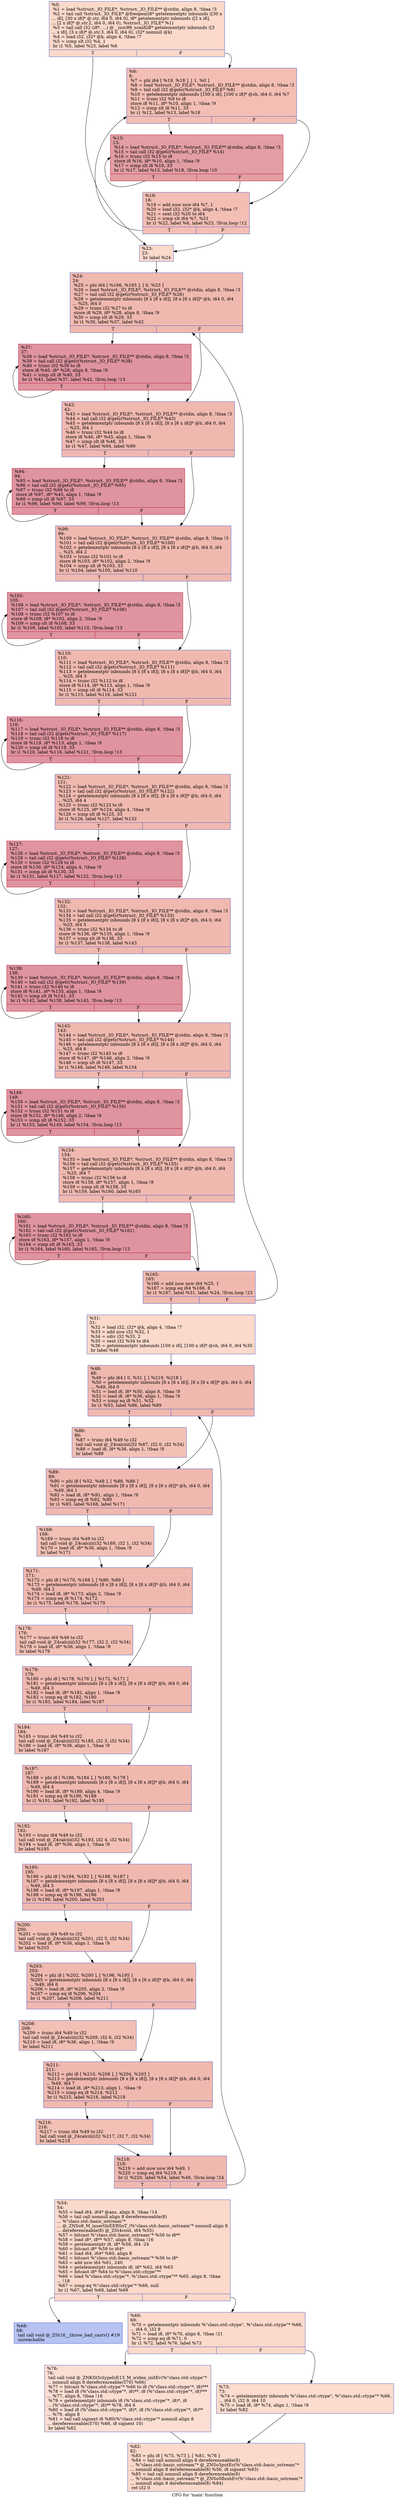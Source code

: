 digraph "CFG for 'main' function" {
	label="CFG for 'main' function";

	Node0x560f1a51ac30 [shape=record,color="#3d50c3ff", style=filled, fillcolor="#f7a88970",label="{%0:\l  %1 = load %struct._IO_FILE*, %struct._IO_FILE** @stdin, align 8, !tbaa !3\l  %2 = tail call %struct._IO_FILE* @freopen(i8* getelementptr inbounds ([30 x\l... i8], [30 x i8]* @.str, i64 0, i64 0), i8* getelementptr inbounds ([2 x i8],\l... [2 x i8]* @.str.2, i64 0, i64 0), %struct._IO_FILE* %1)\l  %3 = tail call i32 (i8*, ...) @__isoc99_scanf(i8* getelementptr inbounds ([3\l... x i8], [3 x i8]* @.str.3, i64 0, i64 0), i32* nonnull @k)\l  %4 = load i32, i32* @k, align 4, !tbaa !7\l  %5 = icmp slt i32 %4, 1\l  br i1 %5, label %23, label %6\l|{<s0>T|<s1>F}}"];
	Node0x560f1a51ac30:s0 -> Node0x560f1a51b450;
	Node0x560f1a51ac30:s1 -> Node0x560f1a51b4a0;
	Node0x560f1a51b4a0 [shape=record,color="#3d50c3ff", style=filled, fillcolor="#e36c5570",label="{%6:\l6:                                                \l  %7 = phi i64 [ %19, %18 ], [ 1, %0 ]\l  %8 = load %struct._IO_FILE*, %struct._IO_FILE** @stdin, align 8, !tbaa !3\l  %9 = tail call i32 @getc(%struct._IO_FILE* %8)\l  %10 = getelementptr inbounds [100 x i8], [100 x i8]* @ch, i64 0, i64 %7\l  %11 = trunc i32 %9 to i8\l  store i8 %11, i8* %10, align 1, !tbaa !9\l  %12 = icmp slt i8 %11, 33\l  br i1 %12, label %13, label %18\l|{<s0>T|<s1>F}}"];
	Node0x560f1a51b4a0:s0 -> Node0x560f1a526df0;
	Node0x560f1a51b4a0:s1 -> Node0x560f1a51b5a0;
	Node0x560f1a526df0 [shape=record,color="#b70d28ff", style=filled, fillcolor="#be242e70",label="{%13:\l13:                                               \l  %14 = load %struct._IO_FILE*, %struct._IO_FILE** @stdin, align 8, !tbaa !3\l  %15 = tail call i32 @getc(%struct._IO_FILE* %14)\l  %16 = trunc i32 %15 to i8\l  store i8 %16, i8* %10, align 1, !tbaa !9\l  %17 = icmp slt i8 %16, 33\l  br i1 %17, label %13, label %18, !llvm.loop !10\l|{<s0>T|<s1>F}}"];
	Node0x560f1a526df0:s0 -> Node0x560f1a526df0;
	Node0x560f1a526df0:s1 -> Node0x560f1a51b5a0;
	Node0x560f1a51b5a0 [shape=record,color="#3d50c3ff", style=filled, fillcolor="#e36c5570",label="{%18:\l18:                                               \l  %19 = add nuw nsw i64 %7, 1\l  %20 = load i32, i32* @k, align 4, !tbaa !7\l  %21 = sext i32 %20 to i64\l  %22 = icmp slt i64 %7, %21\l  br i1 %22, label %6, label %23, !llvm.loop !12\l|{<s0>T|<s1>F}}"];
	Node0x560f1a51b5a0:s0 -> Node0x560f1a51b4a0;
	Node0x560f1a51b5a0:s1 -> Node0x560f1a51b450;
	Node0x560f1a51b450 [shape=record,color="#3d50c3ff", style=filled, fillcolor="#f7a88970",label="{%23:\l23:                                               \l  br label %24\l}"];
	Node0x560f1a51b450 -> Node0x560f1a5276c0;
	Node0x560f1a5276c0 [shape=record,color="#3d50c3ff", style=filled, fillcolor="#de614d70",label="{%24:\l24:                                               \l  %25 = phi i64 [ %166, %165 ], [ 0, %23 ]\l  %26 = load %struct._IO_FILE*, %struct._IO_FILE** @stdin, align 8, !tbaa !3\l  %27 = tail call i32 @getc(%struct._IO_FILE* %26)\l  %28 = getelementptr inbounds [8 x [8 x i8]], [8 x [8 x i8]]* @b, i64 0, i64\l... %25, i64 0\l  %29 = trunc i32 %27 to i8\l  store i8 %29, i8* %28, align 8, !tbaa !9\l  %30 = icmp slt i8 %29, 33\l  br i1 %30, label %37, label %42\l|{<s0>T|<s1>F}}"];
	Node0x560f1a5276c0:s0 -> Node0x560f1a527c50;
	Node0x560f1a5276c0:s1 -> Node0x560f1a527ca0;
	Node0x560f1a527da0 [shape=record,color="#3d50c3ff", style=filled, fillcolor="#f7a88970",label="{%31:\l31:                                               \l  %32 = load i32, i32* @k, align 4, !tbaa !7\l  %33 = add nsw i32 %32, 1\l  %34 = sdiv i32 %33, 2\l  %35 = sext i32 %34 to i64\l  %36 = getelementptr inbounds [100 x i8], [100 x i8]* @ch, i64 0, i64 %35\l  br label %48\l}"];
	Node0x560f1a527da0 -> Node0x560f1a5280b0;
	Node0x560f1a527c50 [shape=record,color="#b70d28ff", style=filled, fillcolor="#b70d2870",label="{%37:\l37:                                               \l  %38 = load %struct._IO_FILE*, %struct._IO_FILE** @stdin, align 8, !tbaa !3\l  %39 = tail call i32 @getc(%struct._IO_FILE* %38)\l  %40 = trunc i32 %39 to i8\l  store i8 %40, i8* %28, align 8, !tbaa !9\l  %41 = icmp slt i8 %40, 33\l  br i1 %41, label %37, label %42, !llvm.loop !13\l|{<s0>T|<s1>F}}"];
	Node0x560f1a527c50:s0 -> Node0x560f1a527c50;
	Node0x560f1a527c50:s1 -> Node0x560f1a527ca0;
	Node0x560f1a527ca0 [shape=record,color="#3d50c3ff", style=filled, fillcolor="#de614d70",label="{%42:\l42:                                               \l  %43 = load %struct._IO_FILE*, %struct._IO_FILE** @stdin, align 8, !tbaa !3\l  %44 = tail call i32 @getc(%struct._IO_FILE* %43)\l  %45 = getelementptr inbounds [8 x [8 x i8]], [8 x [8 x i8]]* @b, i64 0, i64\l... %25, i64 1\l  %46 = trunc i32 %44 to i8\l  store i8 %46, i8* %45, align 1, !tbaa !9\l  %47 = icmp slt i8 %46, 33\l  br i1 %47, label %94, label %99\l|{<s0>T|<s1>F}}"];
	Node0x560f1a527ca0:s0 -> Node0x560f1a529180;
	Node0x560f1a527ca0:s1 -> Node0x560f1a5291d0;
	Node0x560f1a5280b0 [shape=record,color="#3d50c3ff", style=filled, fillcolor="#de614d70",label="{%48:\l48:                                               \l  %49 = phi i64 [ 0, %31 ], [ %219, %218 ]\l  %50 = getelementptr inbounds [8 x [8 x i8]], [8 x [8 x i8]]* @b, i64 0, i64\l... %49, i64 0\l  %51 = load i8, i8* %50, align 8, !tbaa !9\l  %52 = load i8, i8* %36, align 1, !tbaa !9\l  %53 = icmp eq i8 %51, %52\l  br i1 %53, label %86, label %89\l|{<s0>T|<s1>F}}"];
	Node0x560f1a5280b0:s0 -> Node0x560f1a529620;
	Node0x560f1a5280b0:s1 -> Node0x560f1a529670;
	Node0x560f1a529770 [shape=record,color="#3d50c3ff", style=filled, fillcolor="#f7a88970",label="{%54:\l54:                                               \l  %55 = load i64, i64* @ans, align 8, !tbaa !14\l  %56 = tail call nonnull align 8 dereferenceable(8)\l... %\"class.std::basic_ostream\"*\l... @_ZNSo9_M_insertIxEERSoT_(%\"class.std::basic_ostream\"* nonnull align 8\l... dereferenceable(8) @_ZSt4cout, i64 %55)\l  %57 = bitcast %\"class.std::basic_ostream\"* %56 to i8**\l  %58 = load i8*, i8** %57, align 8, !tbaa !16\l  %59 = getelementptr i8, i8* %58, i64 -24\l  %60 = bitcast i8* %59 to i64*\l  %61 = load i64, i64* %60, align 8\l  %62 = bitcast %\"class.std::basic_ostream\"* %56 to i8*\l  %63 = add nsw i64 %61, 240\l  %64 = getelementptr inbounds i8, i8* %62, i64 %63\l  %65 = bitcast i8* %64 to %\"class.std::ctype\"**\l  %66 = load %\"class.std::ctype\"*, %\"class.std::ctype\"** %65, align 8, !tbaa\l... !18\l  %67 = icmp eq %\"class.std::ctype\"* %66, null\l  br i1 %67, label %68, label %69\l|{<s0>T|<s1>F}}"];
	Node0x560f1a529770:s0 -> Node0x560f1a52b820;
	Node0x560f1a529770:s1 -> Node0x560f1a52b8b0;
	Node0x560f1a52b820 [shape=record,color="#3d50c3ff", style=filled, fillcolor="#5977e370",label="{%68:\l68:                                               \l  tail call void @_ZSt16__throw_bad_castv() #19\l  unreachable\l}"];
	Node0x560f1a52b8b0 [shape=record,color="#3d50c3ff", style=filled, fillcolor="#f7a88970",label="{%69:\l69:                                               \l  %70 = getelementptr inbounds %\"class.std::ctype\", %\"class.std::ctype\"* %66,\l... i64 0, i32 8\l  %71 = load i8, i8* %70, align 8, !tbaa !21\l  %72 = icmp eq i8 %71, 0\l  br i1 %72, label %76, label %73\l|{<s0>T|<s1>F}}"];
	Node0x560f1a52b8b0:s0 -> Node0x560f1a52bed0;
	Node0x560f1a52b8b0:s1 -> Node0x560f1a52bf60;
	Node0x560f1a52bf60 [shape=record,color="#3d50c3ff", style=filled, fillcolor="#f7af9170",label="{%73:\l73:                                               \l  %74 = getelementptr inbounds %\"class.std::ctype\", %\"class.std::ctype\"* %66,\l... i64 0, i32 9, i64 10\l  %75 = load i8, i8* %74, align 1, !tbaa !9\l  br label %82\l}"];
	Node0x560f1a52bf60 -> Node0x560f1a52c1f0;
	Node0x560f1a52bed0 [shape=record,color="#3d50c3ff", style=filled, fillcolor="#f7b59970",label="{%76:\l76:                                               \l  tail call void @_ZNKSt5ctypeIcE13_M_widen_initEv(%\"class.std::ctype\"*\l... nonnull align 8 dereferenceable(570) %66)\l  %77 = bitcast %\"class.std::ctype\"* %66 to i8 (%\"class.std::ctype\"*, i8)***\l  %78 = load i8 (%\"class.std::ctype\"*, i8)**, i8 (%\"class.std::ctype\"*, i8)***\l... %77, align 8, !tbaa !16\l  %79 = getelementptr inbounds i8 (%\"class.std::ctype\"*, i8)*, i8\l... (%\"class.std::ctype\"*, i8)** %78, i64 6\l  %80 = load i8 (%\"class.std::ctype\"*, i8)*, i8 (%\"class.std::ctype\"*, i8)**\l... %79, align 8\l  %81 = tail call signext i8 %80(%\"class.std::ctype\"* nonnull align 8\l... dereferenceable(570) %66, i8 signext 10)\l  br label %82\l}"];
	Node0x560f1a52bed0 -> Node0x560f1a52c1f0;
	Node0x560f1a52c1f0 [shape=record,color="#3d50c3ff", style=filled, fillcolor="#f7a88970",label="{%82:\l82:                                               \l  %83 = phi i8 [ %75, %73 ], [ %81, %76 ]\l  %84 = tail call nonnull align 8 dereferenceable(8)\l... %\"class.std::basic_ostream\"* @_ZNSo3putEc(%\"class.std::basic_ostream\"*\l... nonnull align 8 dereferenceable(8) %56, i8 signext %83)\l  %85 = tail call nonnull align 8 dereferenceable(8)\l... %\"class.std::basic_ostream\"* @_ZNSo5flushEv(%\"class.std::basic_ostream\"*\l... nonnull align 8 dereferenceable(8) %84)\l  ret i32 0\l}"];
	Node0x560f1a529620 [shape=record,color="#3d50c3ff", style=filled, fillcolor="#e5705870",label="{%86:\l86:                                               \l  %87 = trunc i64 %49 to i32\l  tail call void @_Z4calciii(i32 %87, i32 0, i32 %34)\l  %88 = load i8, i8* %36, align 1, !tbaa !9\l  br label %89\l}"];
	Node0x560f1a529620 -> Node0x560f1a529670;
	Node0x560f1a529670 [shape=record,color="#3d50c3ff", style=filled, fillcolor="#de614d70",label="{%89:\l89:                                               \l  %90 = phi i8 [ %52, %48 ], [ %88, %86 ]\l  %91 = getelementptr inbounds [8 x [8 x i8]], [8 x [8 x i8]]* @b, i64 0, i64\l... %49, i64 1\l  %92 = load i8, i8* %91, align 1, !tbaa !9\l  %93 = icmp eq i8 %92, %90\l  br i1 %93, label %168, label %171\l|{<s0>T|<s1>F}}"];
	Node0x560f1a529670:s0 -> Node0x560f1a52da00;
	Node0x560f1a529670:s1 -> Node0x560f1a52da50;
	Node0x560f1a529180 [shape=record,color="#b70d28ff", style=filled, fillcolor="#b70d2870",label="{%94:\l94:                                               \l  %95 = load %struct._IO_FILE*, %struct._IO_FILE** @stdin, align 8, !tbaa !3\l  %96 = tail call i32 @getc(%struct._IO_FILE* %95)\l  %97 = trunc i32 %96 to i8\l  store i8 %97, i8* %45, align 1, !tbaa !9\l  %98 = icmp slt i8 %97, 33\l  br i1 %98, label %94, label %99, !llvm.loop !13\l|{<s0>T|<s1>F}}"];
	Node0x560f1a529180:s0 -> Node0x560f1a529180;
	Node0x560f1a529180:s1 -> Node0x560f1a5291d0;
	Node0x560f1a5291d0 [shape=record,color="#3d50c3ff", style=filled, fillcolor="#de614d70",label="{%99:\l99:                                               \l  %100 = load %struct._IO_FILE*, %struct._IO_FILE** @stdin, align 8, !tbaa !3\l  %101 = tail call i32 @getc(%struct._IO_FILE* %100)\l  %102 = getelementptr inbounds [8 x [8 x i8]], [8 x [8 x i8]]* @b, i64 0, i64\l... %25, i64 2\l  %103 = trunc i32 %101 to i8\l  store i8 %103, i8* %102, align 2, !tbaa !9\l  %104 = icmp slt i8 %103, 33\l  br i1 %104, label %105, label %110\l|{<s0>T|<s1>F}}"];
	Node0x560f1a5291d0:s0 -> Node0x560f1a52e8d0;
	Node0x560f1a5291d0:s1 -> Node0x560f1a52e920;
	Node0x560f1a52e8d0 [shape=record,color="#b70d28ff", style=filled, fillcolor="#b70d2870",label="{%105:\l105:                                              \l  %106 = load %struct._IO_FILE*, %struct._IO_FILE** @stdin, align 8, !tbaa !3\l  %107 = tail call i32 @getc(%struct._IO_FILE* %106)\l  %108 = trunc i32 %107 to i8\l  store i8 %108, i8* %102, align 2, !tbaa !9\l  %109 = icmp slt i8 %108, 33\l  br i1 %109, label %105, label %110, !llvm.loop !13\l|{<s0>T|<s1>F}}"];
	Node0x560f1a52e8d0:s0 -> Node0x560f1a52e8d0;
	Node0x560f1a52e8d0:s1 -> Node0x560f1a52e920;
	Node0x560f1a52e920 [shape=record,color="#3d50c3ff", style=filled, fillcolor="#de614d70",label="{%110:\l110:                                              \l  %111 = load %struct._IO_FILE*, %struct._IO_FILE** @stdin, align 8, !tbaa !3\l  %112 = tail call i32 @getc(%struct._IO_FILE* %111)\l  %113 = getelementptr inbounds [8 x [8 x i8]], [8 x [8 x i8]]* @b, i64 0, i64\l... %25, i64 3\l  %114 = trunc i32 %112 to i8\l  store i8 %114, i8* %113, align 1, !tbaa !9\l  %115 = icmp slt i8 %114, 33\l  br i1 %115, label %116, label %121\l|{<s0>T|<s1>F}}"];
	Node0x560f1a52e920:s0 -> Node0x560f1a52f190;
	Node0x560f1a52e920:s1 -> Node0x560f1a52f1e0;
	Node0x560f1a52f190 [shape=record,color="#b70d28ff", style=filled, fillcolor="#b70d2870",label="{%116:\l116:                                              \l  %117 = load %struct._IO_FILE*, %struct._IO_FILE** @stdin, align 8, !tbaa !3\l  %118 = tail call i32 @getc(%struct._IO_FILE* %117)\l  %119 = trunc i32 %118 to i8\l  store i8 %119, i8* %113, align 1, !tbaa !9\l  %120 = icmp slt i8 %119, 33\l  br i1 %120, label %116, label %121, !llvm.loop !13\l|{<s0>T|<s1>F}}"];
	Node0x560f1a52f190:s0 -> Node0x560f1a52f190;
	Node0x560f1a52f190:s1 -> Node0x560f1a52f1e0;
	Node0x560f1a52f1e0 [shape=record,color="#3d50c3ff", style=filled, fillcolor="#de614d70",label="{%121:\l121:                                              \l  %122 = load %struct._IO_FILE*, %struct._IO_FILE** @stdin, align 8, !tbaa !3\l  %123 = tail call i32 @getc(%struct._IO_FILE* %122)\l  %124 = getelementptr inbounds [8 x [8 x i8]], [8 x [8 x i8]]* @b, i64 0, i64\l... %25, i64 4\l  %125 = trunc i32 %123 to i8\l  store i8 %125, i8* %124, align 4, !tbaa !9\l  %126 = icmp slt i8 %125, 33\l  br i1 %126, label %127, label %132\l|{<s0>T|<s1>F}}"];
	Node0x560f1a52f1e0:s0 -> Node0x560f1a52fa50;
	Node0x560f1a52f1e0:s1 -> Node0x560f1a52faa0;
	Node0x560f1a52fa50 [shape=record,color="#b70d28ff", style=filled, fillcolor="#b70d2870",label="{%127:\l127:                                              \l  %128 = load %struct._IO_FILE*, %struct._IO_FILE** @stdin, align 8, !tbaa !3\l  %129 = tail call i32 @getc(%struct._IO_FILE* %128)\l  %130 = trunc i32 %129 to i8\l  store i8 %130, i8* %124, align 4, !tbaa !9\l  %131 = icmp slt i8 %130, 33\l  br i1 %131, label %127, label %132, !llvm.loop !13\l|{<s0>T|<s1>F}}"];
	Node0x560f1a52fa50:s0 -> Node0x560f1a52fa50;
	Node0x560f1a52fa50:s1 -> Node0x560f1a52faa0;
	Node0x560f1a52faa0 [shape=record,color="#3d50c3ff", style=filled, fillcolor="#de614d70",label="{%132:\l132:                                              \l  %133 = load %struct._IO_FILE*, %struct._IO_FILE** @stdin, align 8, !tbaa !3\l  %134 = tail call i32 @getc(%struct._IO_FILE* %133)\l  %135 = getelementptr inbounds [8 x [8 x i8]], [8 x [8 x i8]]* @b, i64 0, i64\l... %25, i64 5\l  %136 = trunc i32 %134 to i8\l  store i8 %136, i8* %135, align 1, !tbaa !9\l  %137 = icmp slt i8 %136, 33\l  br i1 %137, label %138, label %143\l|{<s0>T|<s1>F}}"];
	Node0x560f1a52faa0:s0 -> Node0x560f1a4fd500;
	Node0x560f1a52faa0:s1 -> Node0x560f1a4fd550;
	Node0x560f1a4fd500 [shape=record,color="#b70d28ff", style=filled, fillcolor="#b70d2870",label="{%138:\l138:                                              \l  %139 = load %struct._IO_FILE*, %struct._IO_FILE** @stdin, align 8, !tbaa !3\l  %140 = tail call i32 @getc(%struct._IO_FILE* %139)\l  %141 = trunc i32 %140 to i8\l  store i8 %141, i8* %135, align 1, !tbaa !9\l  %142 = icmp slt i8 %141, 33\l  br i1 %142, label %138, label %143, !llvm.loop !13\l|{<s0>T|<s1>F}}"];
	Node0x560f1a4fd500:s0 -> Node0x560f1a4fd500;
	Node0x560f1a4fd500:s1 -> Node0x560f1a4fd550;
	Node0x560f1a4fd550 [shape=record,color="#3d50c3ff", style=filled, fillcolor="#de614d70",label="{%143:\l143:                                              \l  %144 = load %struct._IO_FILE*, %struct._IO_FILE** @stdin, align 8, !tbaa !3\l  %145 = tail call i32 @getc(%struct._IO_FILE* %144)\l  %146 = getelementptr inbounds [8 x [8 x i8]], [8 x [8 x i8]]* @b, i64 0, i64\l... %25, i64 6\l  %147 = trunc i32 %145 to i8\l  store i8 %147, i8* %146, align 2, !tbaa !9\l  %148 = icmp slt i8 %147, 33\l  br i1 %148, label %149, label %154\l|{<s0>T|<s1>F}}"];
	Node0x560f1a4fd550:s0 -> Node0x560f1a531440;
	Node0x560f1a4fd550:s1 -> Node0x560f1a531490;
	Node0x560f1a531440 [shape=record,color="#b70d28ff", style=filled, fillcolor="#b70d2870",label="{%149:\l149:                                              \l  %150 = load %struct._IO_FILE*, %struct._IO_FILE** @stdin, align 8, !tbaa !3\l  %151 = tail call i32 @getc(%struct._IO_FILE* %150)\l  %152 = trunc i32 %151 to i8\l  store i8 %152, i8* %146, align 2, !tbaa !9\l  %153 = icmp slt i8 %152, 33\l  br i1 %153, label %149, label %154, !llvm.loop !13\l|{<s0>T|<s1>F}}"];
	Node0x560f1a531440:s0 -> Node0x560f1a531440;
	Node0x560f1a531440:s1 -> Node0x560f1a531490;
	Node0x560f1a531490 [shape=record,color="#3d50c3ff", style=filled, fillcolor="#de614d70",label="{%154:\l154:                                              \l  %155 = load %struct._IO_FILE*, %struct._IO_FILE** @stdin, align 8, !tbaa !3\l  %156 = tail call i32 @getc(%struct._IO_FILE* %155)\l  %157 = getelementptr inbounds [8 x [8 x i8]], [8 x [8 x i8]]* @b, i64 0, i64\l... %25, i64 7\l  %158 = trunc i32 %156 to i8\l  store i8 %158, i8* %157, align 1, !tbaa !9\l  %159 = icmp slt i8 %158, 33\l  br i1 %159, label %160, label %165\l|{<s0>T|<s1>F}}"];
	Node0x560f1a531490:s0 -> Node0x560f1a531d00;
	Node0x560f1a531490:s1 -> Node0x560f1a527780;
	Node0x560f1a531d00 [shape=record,color="#b70d28ff", style=filled, fillcolor="#b70d2870",label="{%160:\l160:                                              \l  %161 = load %struct._IO_FILE*, %struct._IO_FILE** @stdin, align 8, !tbaa !3\l  %162 = tail call i32 @getc(%struct._IO_FILE* %161)\l  %163 = trunc i32 %162 to i8\l  store i8 %163, i8* %157, align 1, !tbaa !9\l  %164 = icmp slt i8 %163, 33\l  br i1 %164, label %160, label %165, !llvm.loop !13\l|{<s0>T|<s1>F}}"];
	Node0x560f1a531d00:s0 -> Node0x560f1a531d00;
	Node0x560f1a531d00:s1 -> Node0x560f1a527780;
	Node0x560f1a527780 [shape=record,color="#3d50c3ff", style=filled, fillcolor="#de614d70",label="{%165:\l165:                                              \l  %166 = add nuw nsw i64 %25, 1\l  %167 = icmp eq i64 %166, 8\l  br i1 %167, label %31, label %24, !llvm.loop !23\l|{<s0>T|<s1>F}}"];
	Node0x560f1a527780:s0 -> Node0x560f1a527da0;
	Node0x560f1a527780:s1 -> Node0x560f1a5276c0;
	Node0x560f1a52da00 [shape=record,color="#3d50c3ff", style=filled, fillcolor="#e5705870",label="{%168:\l168:                                              \l  %169 = trunc i64 %49 to i32\l  tail call void @_Z4calciii(i32 %169, i32 1, i32 %34)\l  %170 = load i8, i8* %36, align 1, !tbaa !9\l  br label %171\l}"];
	Node0x560f1a52da00 -> Node0x560f1a52da50;
	Node0x560f1a52da50 [shape=record,color="#3d50c3ff", style=filled, fillcolor="#de614d70",label="{%171:\l171:                                              \l  %172 = phi i8 [ %170, %168 ], [ %90, %89 ]\l  %173 = getelementptr inbounds [8 x [8 x i8]], [8 x [8 x i8]]* @b, i64 0, i64\l... %49, i64 2\l  %174 = load i8, i8* %173, align 2, !tbaa !9\l  %175 = icmp eq i8 %174, %172\l  br i1 %175, label %176, label %179\l|{<s0>T|<s1>F}}"];
	Node0x560f1a52da50:s0 -> Node0x560f1a4fdb10;
	Node0x560f1a52da50:s1 -> Node0x560f1a4fdb60;
	Node0x560f1a4fdb10 [shape=record,color="#3d50c3ff", style=filled, fillcolor="#e5705870",label="{%176:\l176:                                              \l  %177 = trunc i64 %49 to i32\l  tail call void @_Z4calciii(i32 %177, i32 2, i32 %34)\l  %178 = load i8, i8* %36, align 1, !tbaa !9\l  br label %179\l}"];
	Node0x560f1a4fdb10 -> Node0x560f1a4fdb60;
	Node0x560f1a4fdb60 [shape=record,color="#3d50c3ff", style=filled, fillcolor="#de614d70",label="{%179:\l179:                                              \l  %180 = phi i8 [ %178, %176 ], [ %172, %171 ]\l  %181 = getelementptr inbounds [8 x [8 x i8]], [8 x [8 x i8]]* @b, i64 0, i64\l... %49, i64 3\l  %182 = load i8, i8* %181, align 1, !tbaa !9\l  %183 = icmp eq i8 %182, %180\l  br i1 %183, label %184, label %187\l|{<s0>T|<s1>F}}"];
	Node0x560f1a4fdb60:s0 -> Node0x560f1a518840;
	Node0x560f1a4fdb60:s1 -> Node0x560f1a518890;
	Node0x560f1a518840 [shape=record,color="#3d50c3ff", style=filled, fillcolor="#e5705870",label="{%184:\l184:                                              \l  %185 = trunc i64 %49 to i32\l  tail call void @_Z4calciii(i32 %185, i32 3, i32 %34)\l  %186 = load i8, i8* %36, align 1, !tbaa !9\l  br label %187\l}"];
	Node0x560f1a518840 -> Node0x560f1a518890;
	Node0x560f1a518890 [shape=record,color="#3d50c3ff", style=filled, fillcolor="#de614d70",label="{%187:\l187:                                              \l  %188 = phi i8 [ %186, %184 ], [ %180, %179 ]\l  %189 = getelementptr inbounds [8 x [8 x i8]], [8 x [8 x i8]]* @b, i64 0, i64\l... %49, i64 4\l  %190 = load i8, i8* %189, align 4, !tbaa !9\l  %191 = icmp eq i8 %190, %188\l  br i1 %191, label %192, label %195\l|{<s0>T|<s1>F}}"];
	Node0x560f1a518890:s0 -> Node0x560f1a518ea0;
	Node0x560f1a518890:s1 -> Node0x560f1a518ef0;
	Node0x560f1a518ea0 [shape=record,color="#3d50c3ff", style=filled, fillcolor="#e5705870",label="{%192:\l192:                                              \l  %193 = trunc i64 %49 to i32\l  tail call void @_Z4calciii(i32 %193, i32 4, i32 %34)\l  %194 = load i8, i8* %36, align 1, !tbaa !9\l  br label %195\l}"];
	Node0x560f1a518ea0 -> Node0x560f1a518ef0;
	Node0x560f1a518ef0 [shape=record,color="#3d50c3ff", style=filled, fillcolor="#de614d70",label="{%195:\l195:                                              \l  %196 = phi i8 [ %194, %192 ], [ %188, %187 ]\l  %197 = getelementptr inbounds [8 x [8 x i8]], [8 x [8 x i8]]* @b, i64 0, i64\l... %49, i64 5\l  %198 = load i8, i8* %197, align 1, !tbaa !9\l  %199 = icmp eq i8 %198, %196\l  br i1 %199, label %200, label %203\l|{<s0>T|<s1>F}}"];
	Node0x560f1a518ef0:s0 -> Node0x560f1a519500;
	Node0x560f1a518ef0:s1 -> Node0x560f1a519550;
	Node0x560f1a519500 [shape=record,color="#3d50c3ff", style=filled, fillcolor="#e5705870",label="{%200:\l200:                                              \l  %201 = trunc i64 %49 to i32\l  tail call void @_Z4calciii(i32 %201, i32 5, i32 %34)\l  %202 = load i8, i8* %36, align 1, !tbaa !9\l  br label %203\l}"];
	Node0x560f1a519500 -> Node0x560f1a519550;
	Node0x560f1a519550 [shape=record,color="#3d50c3ff", style=filled, fillcolor="#de614d70",label="{%203:\l203:                                              \l  %204 = phi i8 [ %202, %200 ], [ %196, %195 ]\l  %205 = getelementptr inbounds [8 x [8 x i8]], [8 x [8 x i8]]* @b, i64 0, i64\l... %49, i64 6\l  %206 = load i8, i8* %205, align 2, !tbaa !9\l  %207 = icmp eq i8 %206, %204\l  br i1 %207, label %208, label %211\l|{<s0>T|<s1>F}}"];
	Node0x560f1a519550:s0 -> Node0x560f1a519b60;
	Node0x560f1a519550:s1 -> Node0x560f1a519bb0;
	Node0x560f1a519b60 [shape=record,color="#3d50c3ff", style=filled, fillcolor="#e5705870",label="{%208:\l208:                                              \l  %209 = trunc i64 %49 to i32\l  tail call void @_Z4calciii(i32 %209, i32 6, i32 %34)\l  %210 = load i8, i8* %36, align 1, !tbaa !9\l  br label %211\l}"];
	Node0x560f1a519b60 -> Node0x560f1a519bb0;
	Node0x560f1a519bb0 [shape=record,color="#3d50c3ff", style=filled, fillcolor="#de614d70",label="{%211:\l211:                                              \l  %212 = phi i8 [ %210, %208 ], [ %204, %203 ]\l  %213 = getelementptr inbounds [8 x [8 x i8]], [8 x [8 x i8]]* @b, i64 0, i64\l... %49, i64 7\l  %214 = load i8, i8* %213, align 1, !tbaa !9\l  %215 = icmp eq i8 %214, %212\l  br i1 %215, label %216, label %218\l|{<s0>T|<s1>F}}"];
	Node0x560f1a519bb0:s0 -> Node0x560f1a537710;
	Node0x560f1a519bb0:s1 -> Node0x560f1a5292d0;
	Node0x560f1a537710 [shape=record,color="#3d50c3ff", style=filled, fillcolor="#e5705870",label="{%216:\l216:                                              \l  %217 = trunc i64 %49 to i32\l  tail call void @_Z4calciii(i32 %217, i32 7, i32 %34)\l  br label %218\l}"];
	Node0x560f1a537710 -> Node0x560f1a5292d0;
	Node0x560f1a5292d0 [shape=record,color="#3d50c3ff", style=filled, fillcolor="#de614d70",label="{%218:\l218:                                              \l  %219 = add nuw nsw i64 %49, 1\l  %220 = icmp eq i64 %219, 8\l  br i1 %220, label %54, label %48, !llvm.loop !24\l|{<s0>T|<s1>F}}"];
	Node0x560f1a5292d0:s0 -> Node0x560f1a529770;
	Node0x560f1a5292d0:s1 -> Node0x560f1a5280b0;
}
